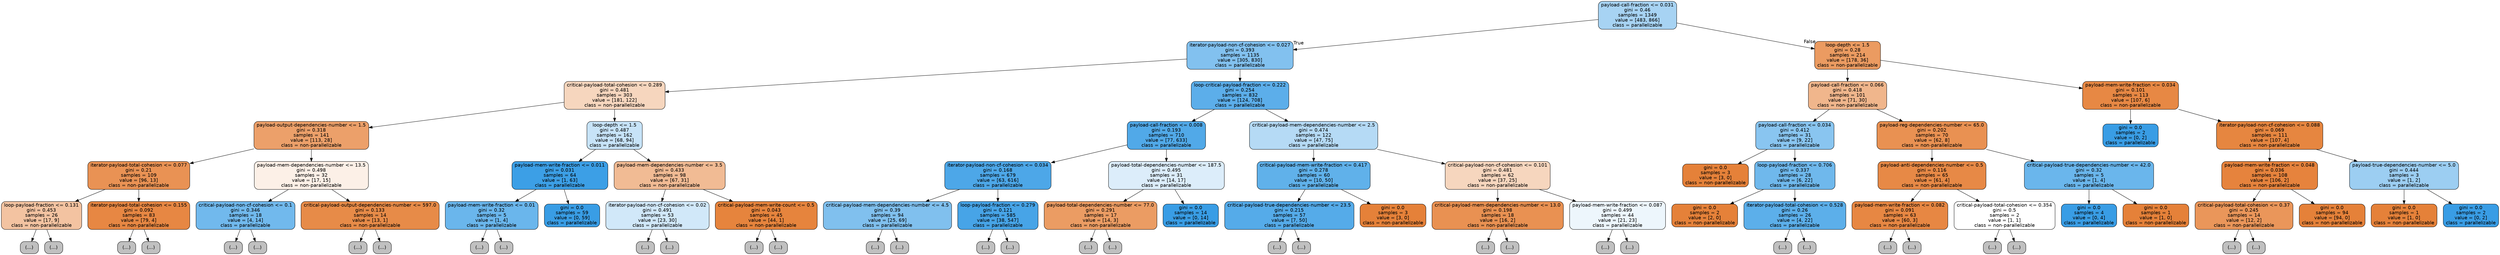 digraph Tree {
node [shape=box, style="filled, rounded", color="black", fontname=helvetica] ;
edge [fontname=helvetica] ;
0 [label="payload-call-fraction <= 0.031\ngini = 0.46\nsamples = 1349\nvalue = [483, 866]\nclass = parallelizable", fillcolor="#399de571"] ;
1 [label="iterator-payload-non-cf-cohesion <= 0.027\ngini = 0.393\nsamples = 1135\nvalue = [305, 830]\nclass = parallelizable", fillcolor="#399de5a1"] ;
0 -> 1 [labeldistance=2.5, labelangle=45, headlabel="True"] ;
2 [label="critical-payload-total-cohesion <= 0.289\ngini = 0.481\nsamples = 303\nvalue = [181, 122]\nclass = non-parallelizable", fillcolor="#e5813953"] ;
1 -> 2 ;
3 [label="payload-output-dependencies-number <= 1.5\ngini = 0.318\nsamples = 141\nvalue = [113, 28]\nclass = non-parallelizable", fillcolor="#e58139c0"] ;
2 -> 3 ;
4 [label="iterator-payload-total-cohesion <= 0.077\ngini = 0.21\nsamples = 109\nvalue = [96, 13]\nclass = non-parallelizable", fillcolor="#e58139dc"] ;
3 -> 4 ;
5 [label="loop-payload-fraction <= 0.131\ngini = 0.453\nsamples = 26\nvalue = [17, 9]\nclass = non-parallelizable", fillcolor="#e5813978"] ;
4 -> 5 ;
6 [label="(...)", fillcolor="#C0C0C0"] ;
5 -> 6 ;
13 [label="(...)", fillcolor="#C0C0C0"] ;
5 -> 13 ;
18 [label="iterator-payload-total-cohesion <= 0.155\ngini = 0.092\nsamples = 83\nvalue = [79, 4]\nclass = non-parallelizable", fillcolor="#e58139f2"] ;
4 -> 18 ;
19 [label="(...)", fillcolor="#C0C0C0"] ;
18 -> 19 ;
24 [label="(...)", fillcolor="#C0C0C0"] ;
18 -> 24 ;
29 [label="payload-mem-dependencies-number <= 13.5\ngini = 0.498\nsamples = 32\nvalue = [17, 15]\nclass = non-parallelizable", fillcolor="#e581391e"] ;
3 -> 29 ;
30 [label="critical-payload-non-cf-cohesion <= 0.1\ngini = 0.346\nsamples = 18\nvalue = [4, 14]\nclass = parallelizable", fillcolor="#399de5b6"] ;
29 -> 30 ;
31 [label="(...)", fillcolor="#C0C0C0"] ;
30 -> 31 ;
34 [label="(...)", fillcolor="#C0C0C0"] ;
30 -> 34 ;
37 [label="critical-payload-output-dependencies-number <= 597.0\ngini = 0.133\nsamples = 14\nvalue = [13, 1]\nclass = non-parallelizable", fillcolor="#e58139eb"] ;
29 -> 37 ;
38 [label="(...)", fillcolor="#C0C0C0"] ;
37 -> 38 ;
39 [label="(...)", fillcolor="#C0C0C0"] ;
37 -> 39 ;
40 [label="loop-depth <= 1.5\ngini = 0.487\nsamples = 162\nvalue = [68, 94]\nclass = parallelizable", fillcolor="#399de547"] ;
2 -> 40 ;
41 [label="payload-mem-write-fraction <= 0.011\ngini = 0.031\nsamples = 64\nvalue = [1, 63]\nclass = parallelizable", fillcolor="#399de5fb"] ;
40 -> 41 ;
42 [label="payload-mem-write-fraction <= 0.01\ngini = 0.32\nsamples = 5\nvalue = [1, 4]\nclass = parallelizable", fillcolor="#399de5bf"] ;
41 -> 42 ;
43 [label="(...)", fillcolor="#C0C0C0"] ;
42 -> 43 ;
44 [label="(...)", fillcolor="#C0C0C0"] ;
42 -> 44 ;
45 [label="gini = 0.0\nsamples = 59\nvalue = [0, 59]\nclass = parallelizable", fillcolor="#399de5ff"] ;
41 -> 45 ;
46 [label="payload-mem-dependencies-number <= 3.5\ngini = 0.433\nsamples = 98\nvalue = [67, 31]\nclass = non-parallelizable", fillcolor="#e5813989"] ;
40 -> 46 ;
47 [label="iterator-payload-non-cf-cohesion <= 0.02\ngini = 0.491\nsamples = 53\nvalue = [23, 30]\nclass = parallelizable", fillcolor="#399de53b"] ;
46 -> 47 ;
48 [label="(...)", fillcolor="#C0C0C0"] ;
47 -> 48 ;
57 [label="(...)", fillcolor="#C0C0C0"] ;
47 -> 57 ;
68 [label="critical-payload-mem-write-count <= 0.5\ngini = 0.043\nsamples = 45\nvalue = [44, 1]\nclass = non-parallelizable", fillcolor="#e58139f9"] ;
46 -> 68 ;
69 [label="(...)", fillcolor="#C0C0C0"] ;
68 -> 69 ;
72 [label="(...)", fillcolor="#C0C0C0"] ;
68 -> 72 ;
73 [label="loop-critical-payload-fraction <= 0.222\ngini = 0.254\nsamples = 832\nvalue = [124, 708]\nclass = parallelizable", fillcolor="#399de5d2"] ;
1 -> 73 ;
74 [label="payload-call-fraction <= 0.008\ngini = 0.193\nsamples = 710\nvalue = [77, 633]\nclass = parallelizable", fillcolor="#399de5e0"] ;
73 -> 74 ;
75 [label="iterator-payload-non-cf-cohesion <= 0.034\ngini = 0.168\nsamples = 679\nvalue = [63, 616]\nclass = parallelizable", fillcolor="#399de5e5"] ;
74 -> 75 ;
76 [label="critical-payload-mem-dependencies-number <= 4.5\ngini = 0.39\nsamples = 94\nvalue = [25, 69]\nclass = parallelizable", fillcolor="#399de5a3"] ;
75 -> 76 ;
77 [label="(...)", fillcolor="#C0C0C0"] ;
76 -> 77 ;
96 [label="(...)", fillcolor="#C0C0C0"] ;
76 -> 96 ;
101 [label="loop-payload-fraction <= 0.279\ngini = 0.121\nsamples = 585\nvalue = [38, 547]\nclass = parallelizable", fillcolor="#399de5ed"] ;
75 -> 101 ;
102 [label="(...)", fillcolor="#C0C0C0"] ;
101 -> 102 ;
103 [label="(...)", fillcolor="#C0C0C0"] ;
101 -> 103 ;
180 [label="payload-total-dependencies-number <= 187.5\ngini = 0.495\nsamples = 31\nvalue = [14, 17]\nclass = parallelizable", fillcolor="#399de52d"] ;
74 -> 180 ;
181 [label="payload-total-dependencies-number <= 77.0\ngini = 0.291\nsamples = 17\nvalue = [14, 3]\nclass = non-parallelizable", fillcolor="#e58139c8"] ;
180 -> 181 ;
182 [label="(...)", fillcolor="#C0C0C0"] ;
181 -> 182 ;
185 [label="(...)", fillcolor="#C0C0C0"] ;
181 -> 185 ;
186 [label="gini = 0.0\nsamples = 14\nvalue = [0, 14]\nclass = parallelizable", fillcolor="#399de5ff"] ;
180 -> 186 ;
187 [label="critical-payload-mem-dependencies-number <= 2.5\ngini = 0.474\nsamples = 122\nvalue = [47, 75]\nclass = parallelizable", fillcolor="#399de55f"] ;
73 -> 187 ;
188 [label="critical-payload-mem-write-fraction <= 0.417\ngini = 0.278\nsamples = 60\nvalue = [10, 50]\nclass = parallelizable", fillcolor="#399de5cc"] ;
187 -> 188 ;
189 [label="critical-payload-true-dependencies-number <= 23.5\ngini = 0.215\nsamples = 57\nvalue = [7, 50]\nclass = parallelizable", fillcolor="#399de5db"] ;
188 -> 189 ;
190 [label="(...)", fillcolor="#C0C0C0"] ;
189 -> 190 ;
205 [label="(...)", fillcolor="#C0C0C0"] ;
189 -> 205 ;
206 [label="gini = 0.0\nsamples = 3\nvalue = [3, 0]\nclass = non-parallelizable", fillcolor="#e58139ff"] ;
188 -> 206 ;
207 [label="critical-payload-non-cf-cohesion <= 0.101\ngini = 0.481\nsamples = 62\nvalue = [37, 25]\nclass = non-parallelizable", fillcolor="#e5813953"] ;
187 -> 207 ;
208 [label="critical-payload-mem-dependencies-number <= 13.0\ngini = 0.198\nsamples = 18\nvalue = [16, 2]\nclass = non-parallelizable", fillcolor="#e58139df"] ;
207 -> 208 ;
209 [label="(...)", fillcolor="#C0C0C0"] ;
208 -> 209 ;
210 [label="(...)", fillcolor="#C0C0C0"] ;
208 -> 210 ;
213 [label="payload-mem-write-fraction <= 0.087\ngini = 0.499\nsamples = 44\nvalue = [21, 23]\nclass = parallelizable", fillcolor="#399de516"] ;
207 -> 213 ;
214 [label="(...)", fillcolor="#C0C0C0"] ;
213 -> 214 ;
231 [label="(...)", fillcolor="#C0C0C0"] ;
213 -> 231 ;
232 [label="loop-depth <= 1.5\ngini = 0.28\nsamples = 214\nvalue = [178, 36]\nclass = non-parallelizable", fillcolor="#e58139cb"] ;
0 -> 232 [labeldistance=2.5, labelangle=-45, headlabel="False"] ;
233 [label="payload-call-fraction <= 0.066\ngini = 0.418\nsamples = 101\nvalue = [71, 30]\nclass = non-parallelizable", fillcolor="#e5813993"] ;
232 -> 233 ;
234 [label="payload-call-fraction <= 0.034\ngini = 0.412\nsamples = 31\nvalue = [9, 22]\nclass = parallelizable", fillcolor="#399de597"] ;
233 -> 234 ;
235 [label="gini = 0.0\nsamples = 3\nvalue = [3, 0]\nclass = non-parallelizable", fillcolor="#e58139ff"] ;
234 -> 235 ;
236 [label="loop-payload-fraction <= 0.706\ngini = 0.337\nsamples = 28\nvalue = [6, 22]\nclass = parallelizable", fillcolor="#399de5b9"] ;
234 -> 236 ;
237 [label="gini = 0.0\nsamples = 2\nvalue = [2, 0]\nclass = non-parallelizable", fillcolor="#e58139ff"] ;
236 -> 237 ;
238 [label="iterator-payload-total-cohesion <= 0.528\ngini = 0.26\nsamples = 26\nvalue = [4, 22]\nclass = parallelizable", fillcolor="#399de5d1"] ;
236 -> 238 ;
239 [label="(...)", fillcolor="#C0C0C0"] ;
238 -> 239 ;
246 [label="(...)", fillcolor="#C0C0C0"] ;
238 -> 246 ;
247 [label="payload-reg-dependencies-number <= 65.0\ngini = 0.202\nsamples = 70\nvalue = [62, 8]\nclass = non-parallelizable", fillcolor="#e58139de"] ;
233 -> 247 ;
248 [label="payload-anti-dependencies-number <= 0.5\ngini = 0.116\nsamples = 65\nvalue = [61, 4]\nclass = non-parallelizable", fillcolor="#e58139ee"] ;
247 -> 248 ;
249 [label="payload-mem-write-fraction <= 0.082\ngini = 0.091\nsamples = 63\nvalue = [60, 3]\nclass = non-parallelizable", fillcolor="#e58139f2"] ;
248 -> 249 ;
250 [label="(...)", fillcolor="#C0C0C0"] ;
249 -> 250 ;
253 [label="(...)", fillcolor="#C0C0C0"] ;
249 -> 253 ;
262 [label="critical-payload-total-cohesion <= 0.354\ngini = 0.5\nsamples = 2\nvalue = [1, 1]\nclass = non-parallelizable", fillcolor="#e5813900"] ;
248 -> 262 ;
263 [label="(...)", fillcolor="#C0C0C0"] ;
262 -> 263 ;
264 [label="(...)", fillcolor="#C0C0C0"] ;
262 -> 264 ;
265 [label="critical-payload-true-dependencies-number <= 42.0\ngini = 0.32\nsamples = 5\nvalue = [1, 4]\nclass = parallelizable", fillcolor="#399de5bf"] ;
247 -> 265 ;
266 [label="gini = 0.0\nsamples = 4\nvalue = [0, 4]\nclass = parallelizable", fillcolor="#399de5ff"] ;
265 -> 266 ;
267 [label="gini = 0.0\nsamples = 1\nvalue = [1, 0]\nclass = non-parallelizable", fillcolor="#e58139ff"] ;
265 -> 267 ;
268 [label="payload-mem-write-fraction <= 0.034\ngini = 0.101\nsamples = 113\nvalue = [107, 6]\nclass = non-parallelizable", fillcolor="#e58139f1"] ;
232 -> 268 ;
269 [label="gini = 0.0\nsamples = 2\nvalue = [0, 2]\nclass = parallelizable", fillcolor="#399de5ff"] ;
268 -> 269 ;
270 [label="iterator-payload-non-cf-cohesion <= 0.088\ngini = 0.069\nsamples = 111\nvalue = [107, 4]\nclass = non-parallelizable", fillcolor="#e58139f5"] ;
268 -> 270 ;
271 [label="payload-mem-write-fraction <= 0.048\ngini = 0.036\nsamples = 108\nvalue = [106, 2]\nclass = non-parallelizable", fillcolor="#e58139fa"] ;
270 -> 271 ;
272 [label="critical-payload-total-cohesion <= 0.37\ngini = 0.245\nsamples = 14\nvalue = [12, 2]\nclass = non-parallelizable", fillcolor="#e58139d4"] ;
271 -> 272 ;
273 [label="(...)", fillcolor="#C0C0C0"] ;
272 -> 273 ;
274 [label="(...)", fillcolor="#C0C0C0"] ;
272 -> 274 ;
275 [label="gini = 0.0\nsamples = 94\nvalue = [94, 0]\nclass = non-parallelizable", fillcolor="#e58139ff"] ;
271 -> 275 ;
276 [label="payload-true-dependencies-number <= 5.0\ngini = 0.444\nsamples = 3\nvalue = [1, 2]\nclass = parallelizable", fillcolor="#399de57f"] ;
270 -> 276 ;
277 [label="gini = 0.0\nsamples = 1\nvalue = [1, 0]\nclass = non-parallelizable", fillcolor="#e58139ff"] ;
276 -> 277 ;
278 [label="gini = 0.0\nsamples = 2\nvalue = [0, 2]\nclass = parallelizable", fillcolor="#399de5ff"] ;
276 -> 278 ;
}